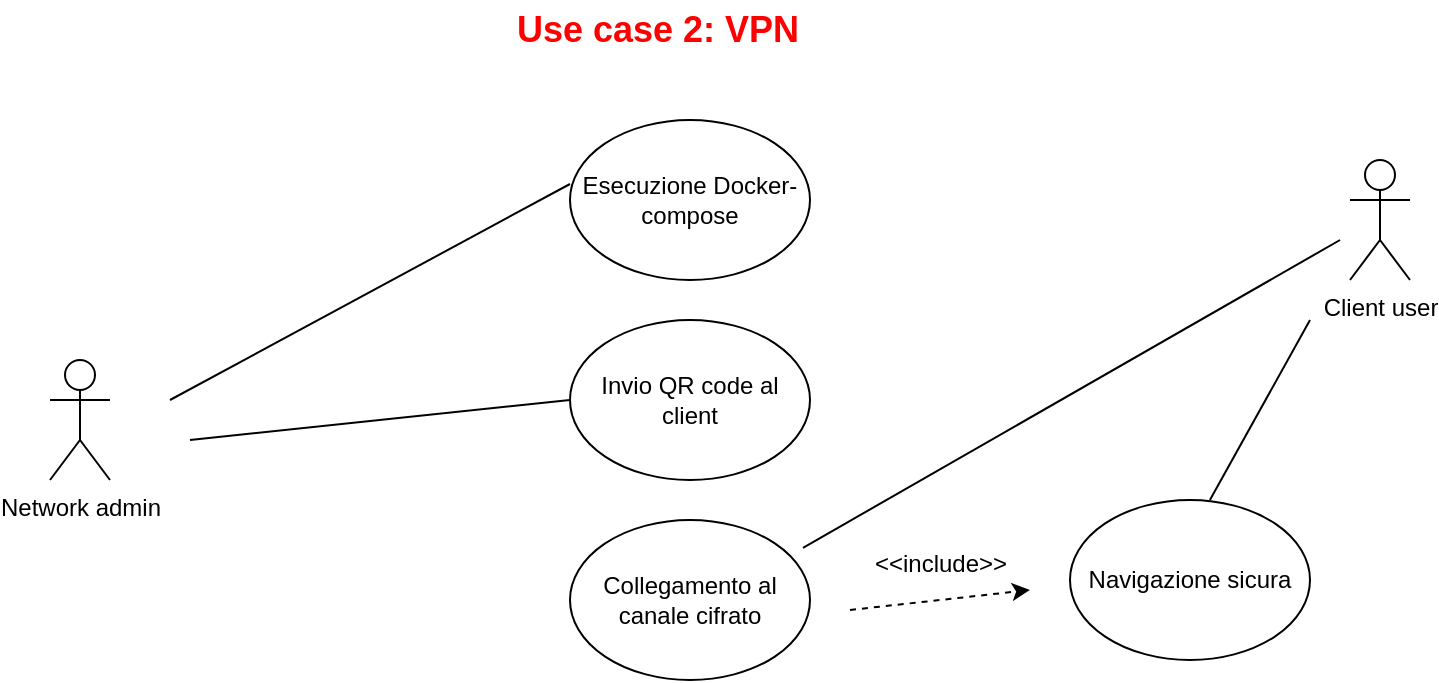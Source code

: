 <mxfile version="21.8.2" type="device">
  <diagram name="Pagina-1" id="BTerqSCG_eu8PPAt_jYc">
    <mxGraphModel dx="1050" dy="534" grid="1" gridSize="10" guides="1" tooltips="1" connect="1" arrows="1" fold="1" page="1" pageScale="1" pageWidth="827" pageHeight="1169" math="0" shadow="0">
      <root>
        <mxCell id="0" />
        <mxCell id="1" parent="0" />
        <mxCell id="_B2LK4FU2309jsWkMMoB-1" value="Network admin" style="shape=umlActor;verticalLabelPosition=bottom;verticalAlign=top;html=1;outlineConnect=0;labelPosition=center;align=center;fontSize=12;" vertex="1" parent="1">
          <mxGeometry x="110" y="210" width="30" height="60" as="geometry" />
        </mxCell>
        <mxCell id="_B2LK4FU2309jsWkMMoB-2" value="&lt;b&gt;&lt;font color=&quot;#ff0000&quot; style=&quot;font-size: 18px;&quot;&gt;Use case 2: VPN&lt;/font&gt;&lt;/b&gt;" style="text;html=1;strokeColor=none;fillColor=none;align=center;verticalAlign=middle;whiteSpace=wrap;rounded=0;" vertex="1" parent="1">
          <mxGeometry x="274" y="30" width="280" height="30" as="geometry" />
        </mxCell>
        <mxCell id="_B2LK4FU2309jsWkMMoB-3" value="Esecuzione Docker-compose" style="ellipse;whiteSpace=wrap;html=1;" vertex="1" parent="1">
          <mxGeometry x="370" y="90" width="120" height="80" as="geometry" />
        </mxCell>
        <mxCell id="_B2LK4FU2309jsWkMMoB-4" value="Invio QR code al client" style="ellipse;whiteSpace=wrap;html=1;" vertex="1" parent="1">
          <mxGeometry x="370" y="190" width="120" height="80" as="geometry" />
        </mxCell>
        <mxCell id="_B2LK4FU2309jsWkMMoB-5" value="Navigazione sicura" style="ellipse;whiteSpace=wrap;html=1;" vertex="1" parent="1">
          <mxGeometry x="620" y="280" width="120" height="80" as="geometry" />
        </mxCell>
        <mxCell id="_B2LK4FU2309jsWkMMoB-6" value="" style="endArrow=none;html=1;rounded=0;entryX=0;entryY=0.35;entryDx=0;entryDy=0;entryPerimeter=0;" edge="1" parent="1">
          <mxGeometry width="50" height="50" relative="1" as="geometry">
            <mxPoint x="170" y="230" as="sourcePoint" />
            <mxPoint x="370" y="122" as="targetPoint" />
          </mxGeometry>
        </mxCell>
        <mxCell id="_B2LK4FU2309jsWkMMoB-7" value="" style="endArrow=none;html=1;rounded=0;entryX=0;entryY=0.5;entryDx=0;entryDy=0;" edge="1" parent="1" target="_B2LK4FU2309jsWkMMoB-4">
          <mxGeometry width="50" height="50" relative="1" as="geometry">
            <mxPoint x="180" y="250" as="sourcePoint" />
            <mxPoint x="340" y="230" as="targetPoint" />
          </mxGeometry>
        </mxCell>
        <mxCell id="_B2LK4FU2309jsWkMMoB-8" value="" style="endArrow=classic;html=1;rounded=0;dashed=1;" edge="1" parent="1">
          <mxGeometry width="50" height="50" relative="1" as="geometry">
            <mxPoint x="510" y="335" as="sourcePoint" />
            <mxPoint x="600" y="325" as="targetPoint" />
          </mxGeometry>
        </mxCell>
        <mxCell id="_B2LK4FU2309jsWkMMoB-9" value="&amp;lt;&amp;lt;include&amp;gt;&amp;gt;" style="text;html=1;align=center;verticalAlign=middle;resizable=0;points=[];autosize=1;strokeColor=none;fillColor=none;" vertex="1" parent="1">
          <mxGeometry x="510" y="297" width="90" height="30" as="geometry" />
        </mxCell>
        <mxCell id="_B2LK4FU2309jsWkMMoB-10" value="Client user" style="shape=umlActor;verticalLabelPosition=bottom;verticalAlign=top;html=1;outlineConnect=0;labelPosition=center;align=center;fontSize=12;" vertex="1" parent="1">
          <mxGeometry x="760" y="110" width="30" height="60" as="geometry" />
        </mxCell>
        <mxCell id="_B2LK4FU2309jsWkMMoB-11" value="Collegamento al canale cifrato" style="ellipse;whiteSpace=wrap;html=1;" vertex="1" parent="1">
          <mxGeometry x="370" y="290" width="120" height="80" as="geometry" />
        </mxCell>
        <mxCell id="_B2LK4FU2309jsWkMMoB-13" value="" style="endArrow=none;html=1;rounded=0;entryX=0;entryY=0.5;entryDx=0;entryDy=0;" edge="1" parent="1">
          <mxGeometry width="50" height="50" relative="1" as="geometry">
            <mxPoint x="486.494" y="303.921" as="sourcePoint" />
            <mxPoint x="755" y="150" as="targetPoint" />
          </mxGeometry>
        </mxCell>
        <mxCell id="_B2LK4FU2309jsWkMMoB-14" value="" style="endArrow=none;html=1;rounded=0;exitX=0.583;exitY=0;exitDx=0;exitDy=0;exitPerimeter=0;" edge="1" parent="1" source="_B2LK4FU2309jsWkMMoB-5">
          <mxGeometry width="50" height="50" relative="1" as="geometry">
            <mxPoint x="590" y="260" as="sourcePoint" />
            <mxPoint x="740" y="190" as="targetPoint" />
          </mxGeometry>
        </mxCell>
      </root>
    </mxGraphModel>
  </diagram>
</mxfile>
